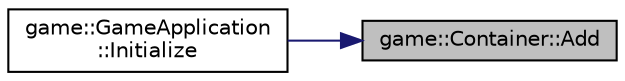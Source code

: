 digraph "game::Container::Add"
{
 // LATEX_PDF_SIZE
  edge [fontname="Helvetica",fontsize="10",labelfontname="Helvetica",labelfontsize="10"];
  node [fontname="Helvetica",fontsize="10",shape=record];
  rankdir="RL";
  Node1 [label="game::Container::Add",height=0.2,width=0.4,color="black", fillcolor="grey75", style="filled", fontcolor="black",tooltip="追加"];
  Node1 -> Node2 [dir="back",color="midnightblue",fontsize="10",style="solid",fontname="Helvetica"];
  Node2 [label="game::GameApplication\l::Initialize",height=0.2,width=0.4,color="black", fillcolor="white", style="filled",URL="$classgame_1_1_game_application.html#a4846686ab8b7a44acb96ff03b249e9e6",tooltip="初期化"];
}
